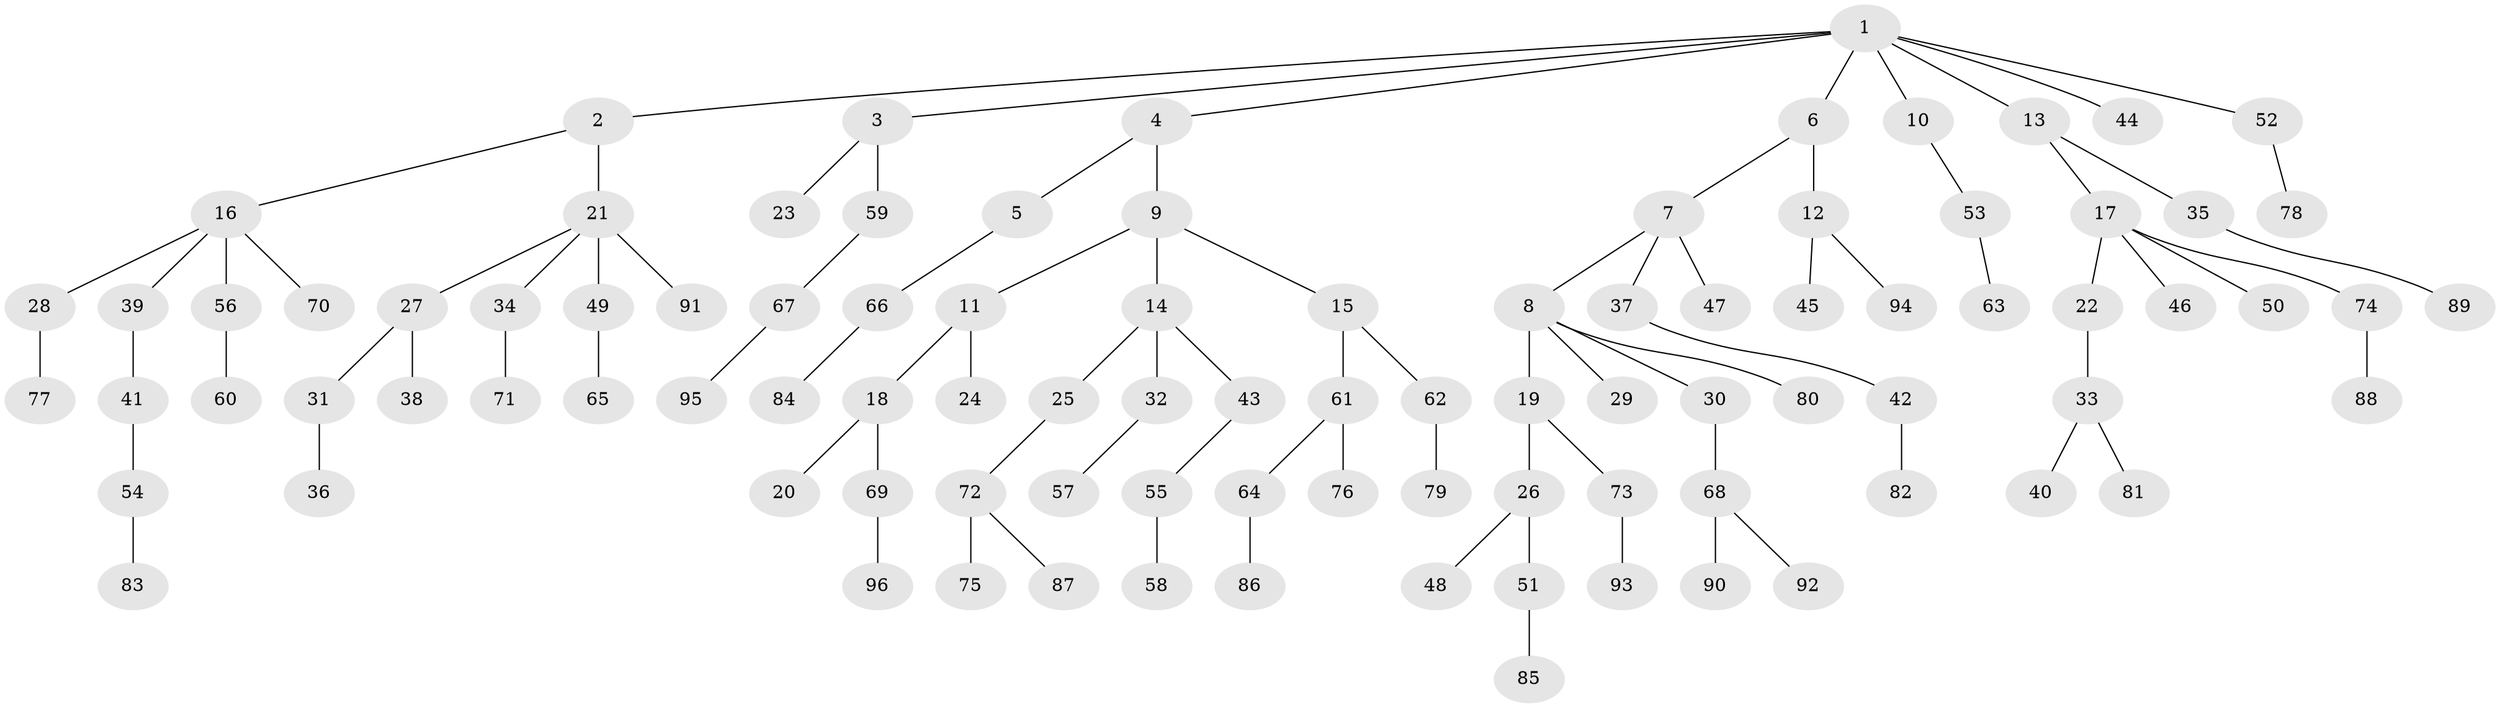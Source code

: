 // Generated by graph-tools (version 1.1) at 2025/52/03/09/25 04:52:46]
// undirected, 96 vertices, 95 edges
graph export_dot {
graph [start="1"]
  node [color=gray90,style=filled];
  1;
  2;
  3;
  4;
  5;
  6;
  7;
  8;
  9;
  10;
  11;
  12;
  13;
  14;
  15;
  16;
  17;
  18;
  19;
  20;
  21;
  22;
  23;
  24;
  25;
  26;
  27;
  28;
  29;
  30;
  31;
  32;
  33;
  34;
  35;
  36;
  37;
  38;
  39;
  40;
  41;
  42;
  43;
  44;
  45;
  46;
  47;
  48;
  49;
  50;
  51;
  52;
  53;
  54;
  55;
  56;
  57;
  58;
  59;
  60;
  61;
  62;
  63;
  64;
  65;
  66;
  67;
  68;
  69;
  70;
  71;
  72;
  73;
  74;
  75;
  76;
  77;
  78;
  79;
  80;
  81;
  82;
  83;
  84;
  85;
  86;
  87;
  88;
  89;
  90;
  91;
  92;
  93;
  94;
  95;
  96;
  1 -- 2;
  1 -- 3;
  1 -- 4;
  1 -- 6;
  1 -- 10;
  1 -- 13;
  1 -- 44;
  1 -- 52;
  2 -- 16;
  2 -- 21;
  3 -- 23;
  3 -- 59;
  4 -- 5;
  4 -- 9;
  5 -- 66;
  6 -- 7;
  6 -- 12;
  7 -- 8;
  7 -- 37;
  7 -- 47;
  8 -- 19;
  8 -- 29;
  8 -- 30;
  8 -- 80;
  9 -- 11;
  9 -- 14;
  9 -- 15;
  10 -- 53;
  11 -- 18;
  11 -- 24;
  12 -- 45;
  12 -- 94;
  13 -- 17;
  13 -- 35;
  14 -- 25;
  14 -- 32;
  14 -- 43;
  15 -- 61;
  15 -- 62;
  16 -- 28;
  16 -- 39;
  16 -- 56;
  16 -- 70;
  17 -- 22;
  17 -- 46;
  17 -- 50;
  17 -- 74;
  18 -- 20;
  18 -- 69;
  19 -- 26;
  19 -- 73;
  21 -- 27;
  21 -- 34;
  21 -- 49;
  21 -- 91;
  22 -- 33;
  25 -- 72;
  26 -- 48;
  26 -- 51;
  27 -- 31;
  27 -- 38;
  28 -- 77;
  30 -- 68;
  31 -- 36;
  32 -- 57;
  33 -- 40;
  33 -- 81;
  34 -- 71;
  35 -- 89;
  37 -- 42;
  39 -- 41;
  41 -- 54;
  42 -- 82;
  43 -- 55;
  49 -- 65;
  51 -- 85;
  52 -- 78;
  53 -- 63;
  54 -- 83;
  55 -- 58;
  56 -- 60;
  59 -- 67;
  61 -- 64;
  61 -- 76;
  62 -- 79;
  64 -- 86;
  66 -- 84;
  67 -- 95;
  68 -- 90;
  68 -- 92;
  69 -- 96;
  72 -- 75;
  72 -- 87;
  73 -- 93;
  74 -- 88;
}
